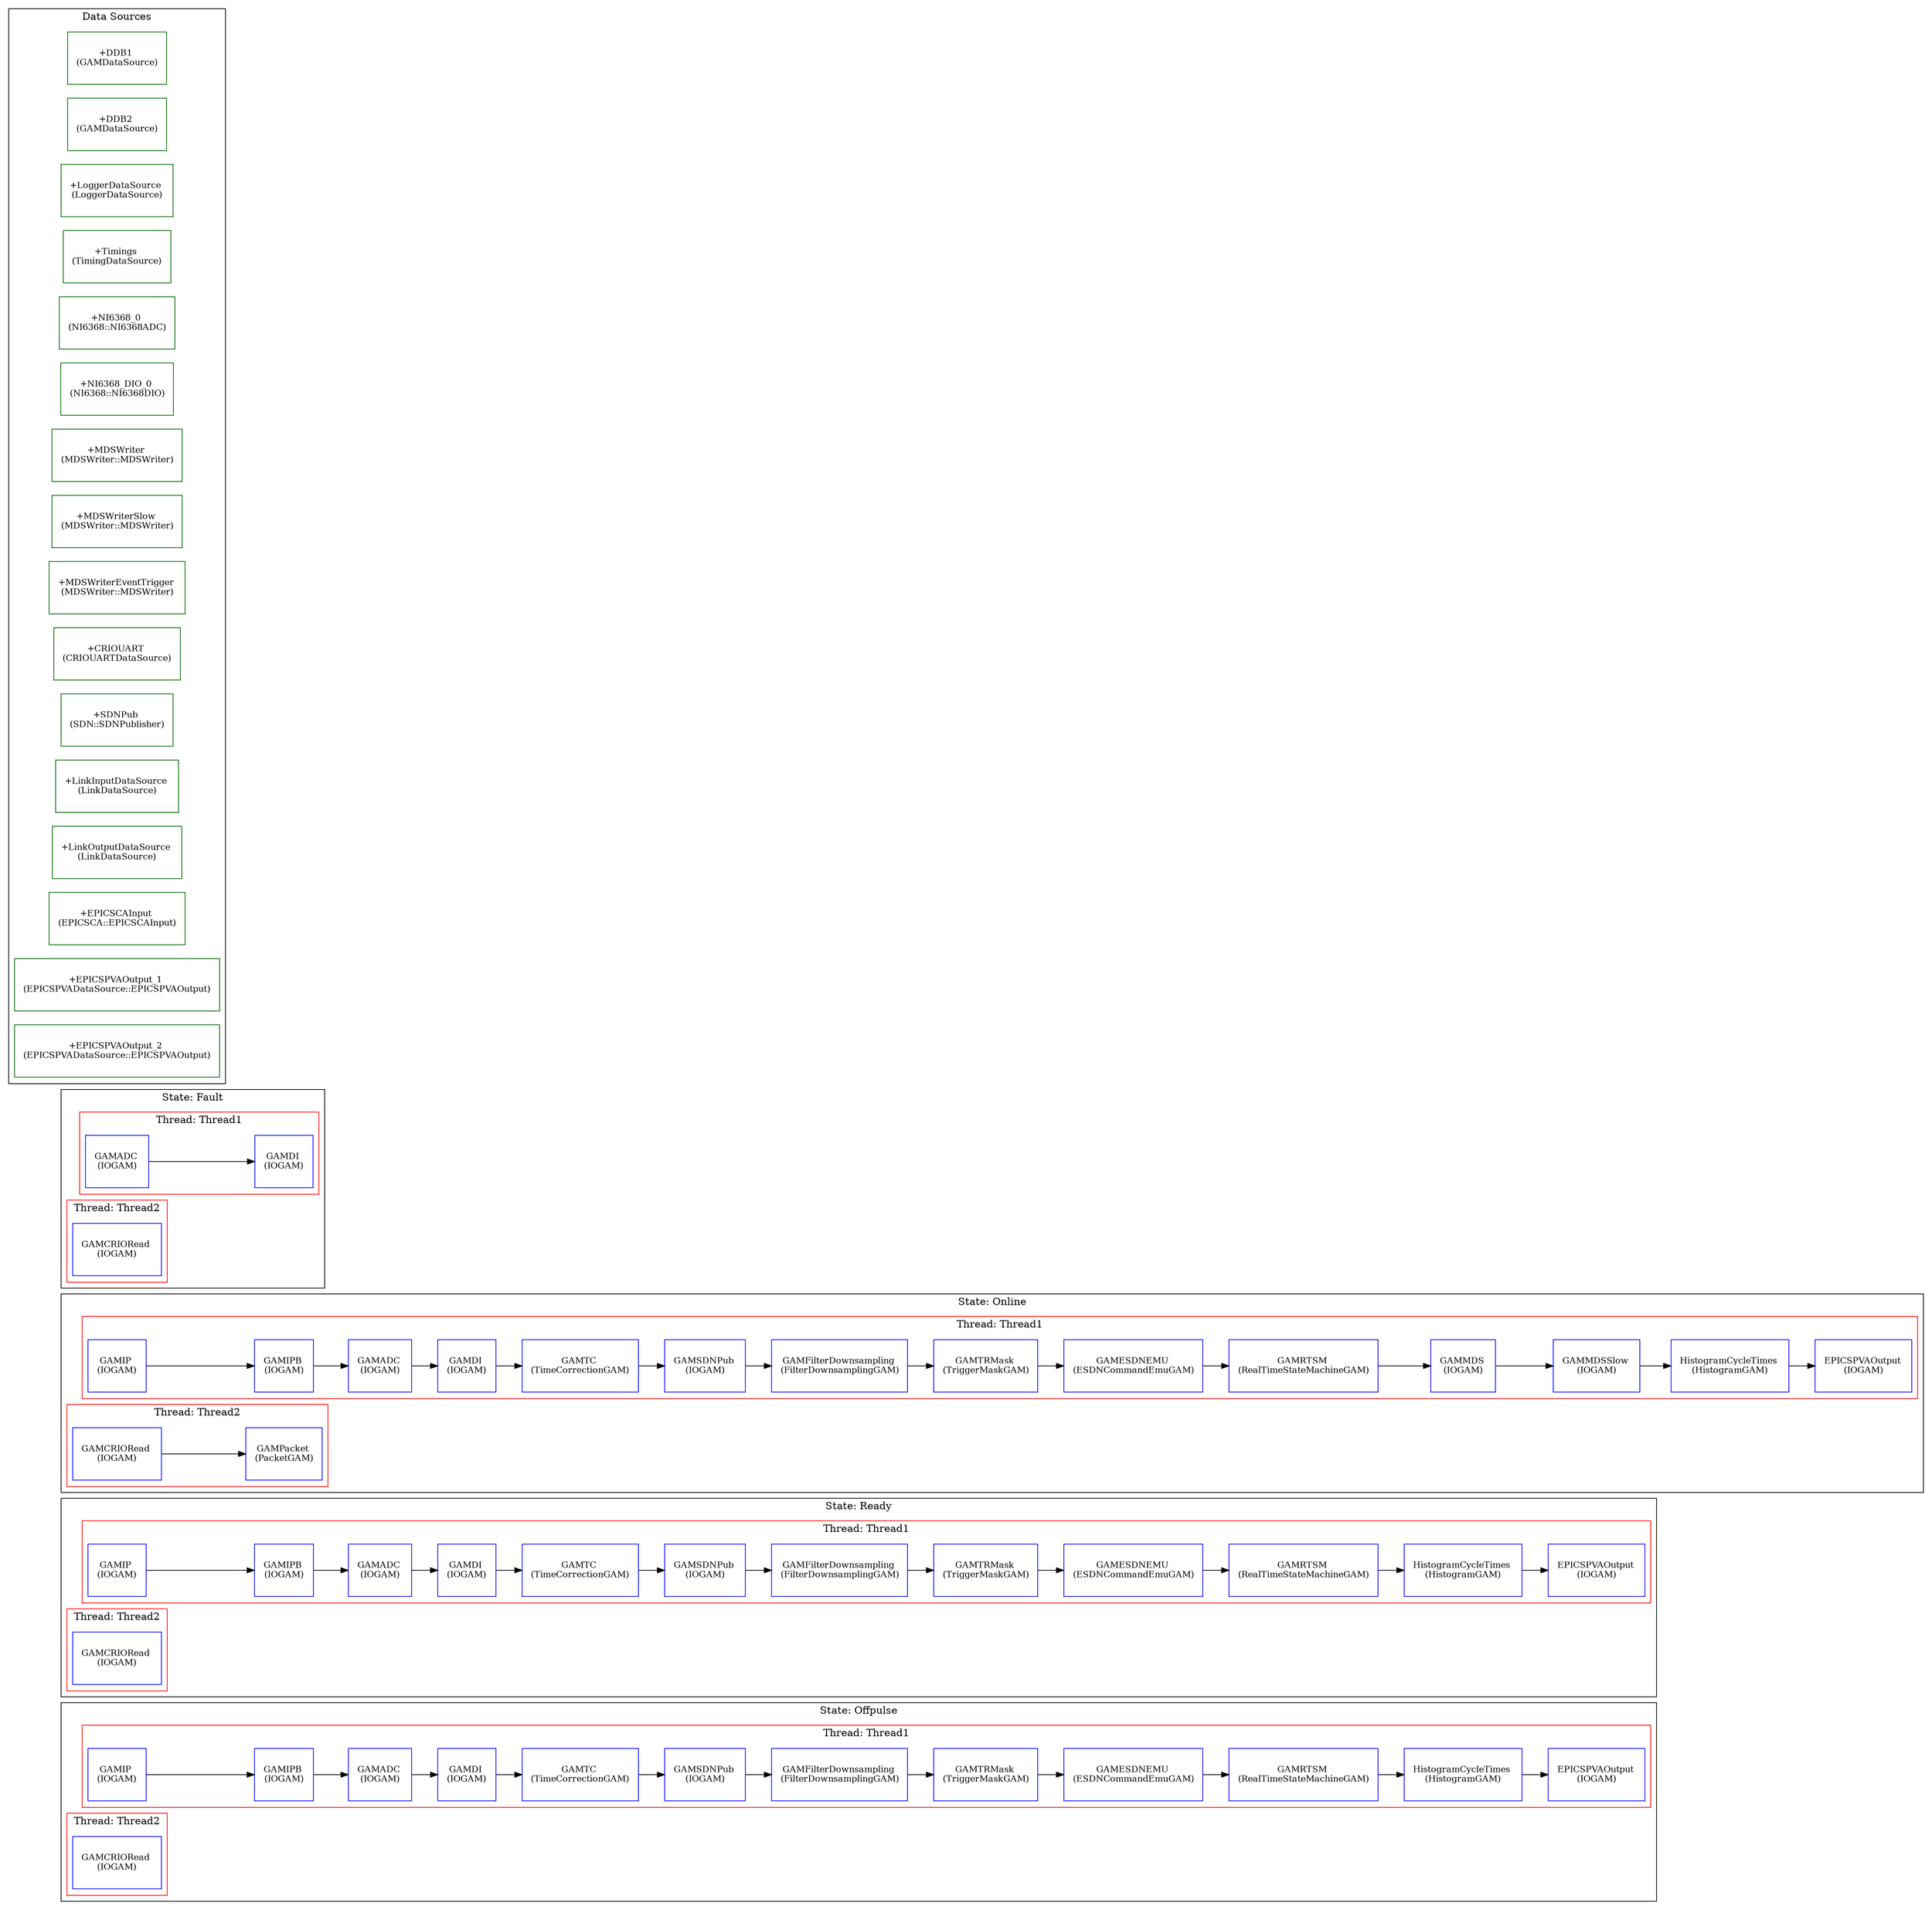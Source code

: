 digraph G {
rankdir=LR
concentrate=true
"Offpulse.Thread1.GAMIP" [shape=record, style=filled, fillcolor=white, color=blue,label=<<TABLE border="0" cellborder="0"><TR><TD width="60" height="60"><font point-size="12">GAMIP <BR/>(IOGAM)</font></TD></TR></TABLE>>]
"Offpulse.Thread1.GAMIPB" [shape=record, style=filled, fillcolor=white, color=blue,label=<<TABLE border="0" cellborder="0"><TR><TD width="60" height="60"><font point-size="12">GAMIPB <BR/>(IOGAM)</font></TD></TR></TABLE>>]
"Offpulse.Thread1.GAMADC" [shape=record, style=filled, fillcolor=white, color=blue,label=<<TABLE border="0" cellborder="0"><TR><TD width="60" height="60"><font point-size="12">GAMADC <BR/>(IOGAM)</font></TD></TR></TABLE>>]
"Offpulse.Thread1.GAMDI" [shape=record, style=filled, fillcolor=white, color=blue,label=<<TABLE border="0" cellborder="0"><TR><TD width="60" height="60"><font point-size="12">GAMDI <BR/>(IOGAM)</font></TD></TR></TABLE>>]
"Offpulse.Thread1.GAMTC" [shape=record, style=filled, fillcolor=white, color=blue,label=<<TABLE border="0" cellborder="0"><TR><TD width="60" height="60"><font point-size="12">GAMTC <BR/>(TimeCorrectionGAM)</font></TD></TR></TABLE>>]
"Offpulse.Thread1.GAMSDNPub" [shape=record, style=filled, fillcolor=white, color=blue,label=<<TABLE border="0" cellborder="0"><TR><TD width="60" height="60"><font point-size="12">GAMSDNPub <BR/>(IOGAM)</font></TD></TR></TABLE>>]
"Offpulse.Thread1.GAMFilterDownsampling" [shape=record, style=filled, fillcolor=white, color=blue,label=<<TABLE border="0" cellborder="0"><TR><TD width="60" height="60"><font point-size="12">GAMFilterDownsampling <BR/>(FilterDownsamplingGAM)</font></TD></TR></TABLE>>]
"Offpulse.Thread1.GAMTRMask" [shape=record, style=filled, fillcolor=white, color=blue,label=<<TABLE border="0" cellborder="0"><TR><TD width="60" height="60"><font point-size="12">GAMTRMask <BR/>(TriggerMaskGAM)</font></TD></TR></TABLE>>]
"Offpulse.Thread1.GAMESDNEMU" [shape=record, style=filled, fillcolor=white, color=blue,label=<<TABLE border="0" cellborder="0"><TR><TD width="60" height="60"><font point-size="12">GAMESDNEMU <BR/>(ESDNCommandEmuGAM)</font></TD></TR></TABLE>>]
"Offpulse.Thread1.GAMRTSM" [shape=record, style=filled, fillcolor=white, color=blue,label=<<TABLE border="0" cellborder="0"><TR><TD width="60" height="60"><font point-size="12">GAMRTSM <BR/>(RealTimeStateMachineGAM)</font></TD></TR></TABLE>>]
"Offpulse.Thread1.HistogramCycleTimes" [shape=record, style=filled, fillcolor=white, color=blue,label=<<TABLE border="0" cellborder="0"><TR><TD width="60" height="60"><font point-size="12">HistogramCycleTimes <BR/>(HistogramGAM)</font></TD></TR></TABLE>>]
"Offpulse.Thread1.EPICSPVAOutput" [shape=record, style=filled, fillcolor=white, color=blue,label=<<TABLE border="0" cellborder="0"><TR><TD width="60" height="60"><font point-size="12">EPICSPVAOutput <BR/>(IOGAM)</font></TD></TR></TABLE>>]
"Offpulse.Thread2.GAMCRIORead" [shape=record, style=filled, fillcolor=white, color=blue,label=<<TABLE border="0" cellborder="0"><TR><TD width="60" height="60"><font point-size="12">GAMCRIORead <BR/>(IOGAM)</font></TD></TR></TABLE>>]
"Ready.Thread1.GAMIP" [shape=record, style=filled, fillcolor=white, color=blue,label=<<TABLE border="0" cellborder="0"><TR><TD width="60" height="60"><font point-size="12">GAMIP <BR/>(IOGAM)</font></TD></TR></TABLE>>]
"Ready.Thread1.GAMIPB" [shape=record, style=filled, fillcolor=white, color=blue,label=<<TABLE border="0" cellborder="0"><TR><TD width="60" height="60"><font point-size="12">GAMIPB <BR/>(IOGAM)</font></TD></TR></TABLE>>]
"Ready.Thread1.GAMADC" [shape=record, style=filled, fillcolor=white, color=blue,label=<<TABLE border="0" cellborder="0"><TR><TD width="60" height="60"><font point-size="12">GAMADC <BR/>(IOGAM)</font></TD></TR></TABLE>>]
"Ready.Thread1.GAMDI" [shape=record, style=filled, fillcolor=white, color=blue,label=<<TABLE border="0" cellborder="0"><TR><TD width="60" height="60"><font point-size="12">GAMDI <BR/>(IOGAM)</font></TD></TR></TABLE>>]
"Ready.Thread1.GAMTC" [shape=record, style=filled, fillcolor=white, color=blue,label=<<TABLE border="0" cellborder="0"><TR><TD width="60" height="60"><font point-size="12">GAMTC <BR/>(TimeCorrectionGAM)</font></TD></TR></TABLE>>]
"Ready.Thread1.GAMSDNPub" [shape=record, style=filled, fillcolor=white, color=blue,label=<<TABLE border="0" cellborder="0"><TR><TD width="60" height="60"><font point-size="12">GAMSDNPub <BR/>(IOGAM)</font></TD></TR></TABLE>>]
"Ready.Thread1.GAMFilterDownsampling" [shape=record, style=filled, fillcolor=white, color=blue,label=<<TABLE border="0" cellborder="0"><TR><TD width="60" height="60"><font point-size="12">GAMFilterDownsampling <BR/>(FilterDownsamplingGAM)</font></TD></TR></TABLE>>]
"Ready.Thread1.GAMTRMask" [shape=record, style=filled, fillcolor=white, color=blue,label=<<TABLE border="0" cellborder="0"><TR><TD width="60" height="60"><font point-size="12">GAMTRMask <BR/>(TriggerMaskGAM)</font></TD></TR></TABLE>>]
"Ready.Thread1.GAMESDNEMU" [shape=record, style=filled, fillcolor=white, color=blue,label=<<TABLE border="0" cellborder="0"><TR><TD width="60" height="60"><font point-size="12">GAMESDNEMU <BR/>(ESDNCommandEmuGAM)</font></TD></TR></TABLE>>]
"Ready.Thread1.GAMRTSM" [shape=record, style=filled, fillcolor=white, color=blue,label=<<TABLE border="0" cellborder="0"><TR><TD width="60" height="60"><font point-size="12">GAMRTSM <BR/>(RealTimeStateMachineGAM)</font></TD></TR></TABLE>>]
"Ready.Thread1.HistogramCycleTimes" [shape=record, style=filled, fillcolor=white, color=blue,label=<<TABLE border="0" cellborder="0"><TR><TD width="60" height="60"><font point-size="12">HistogramCycleTimes <BR/>(HistogramGAM)</font></TD></TR></TABLE>>]
"Ready.Thread1.EPICSPVAOutput" [shape=record, style=filled, fillcolor=white, color=blue,label=<<TABLE border="0" cellborder="0"><TR><TD width="60" height="60"><font point-size="12">EPICSPVAOutput <BR/>(IOGAM)</font></TD></TR></TABLE>>]
"Ready.Thread2.GAMCRIORead" [shape=record, style=filled, fillcolor=white, color=blue,label=<<TABLE border="0" cellborder="0"><TR><TD width="60" height="60"><font point-size="12">GAMCRIORead <BR/>(IOGAM)</font></TD></TR></TABLE>>]
"Online.Thread1.GAMIP" [shape=record, style=filled, fillcolor=white, color=blue,label=<<TABLE border="0" cellborder="0"><TR><TD width="60" height="60"><font point-size="12">GAMIP <BR/>(IOGAM)</font></TD></TR></TABLE>>]
"Online.Thread1.GAMIPB" [shape=record, style=filled, fillcolor=white, color=blue,label=<<TABLE border="0" cellborder="0"><TR><TD width="60" height="60"><font point-size="12">GAMIPB <BR/>(IOGAM)</font></TD></TR></TABLE>>]
"Online.Thread1.GAMADC" [shape=record, style=filled, fillcolor=white, color=blue,label=<<TABLE border="0" cellborder="0"><TR><TD width="60" height="60"><font point-size="12">GAMADC <BR/>(IOGAM)</font></TD></TR></TABLE>>]
"Online.Thread1.GAMDI" [shape=record, style=filled, fillcolor=white, color=blue,label=<<TABLE border="0" cellborder="0"><TR><TD width="60" height="60"><font point-size="12">GAMDI <BR/>(IOGAM)</font></TD></TR></TABLE>>]
"Online.Thread1.GAMTC" [shape=record, style=filled, fillcolor=white, color=blue,label=<<TABLE border="0" cellborder="0"><TR><TD width="60" height="60"><font point-size="12">GAMTC <BR/>(TimeCorrectionGAM)</font></TD></TR></TABLE>>]
"Online.Thread1.GAMSDNPub" [shape=record, style=filled, fillcolor=white, color=blue,label=<<TABLE border="0" cellborder="0"><TR><TD width="60" height="60"><font point-size="12">GAMSDNPub <BR/>(IOGAM)</font></TD></TR></TABLE>>]
"Online.Thread1.GAMFilterDownsampling" [shape=record, style=filled, fillcolor=white, color=blue,label=<<TABLE border="0" cellborder="0"><TR><TD width="60" height="60"><font point-size="12">GAMFilterDownsampling <BR/>(FilterDownsamplingGAM)</font></TD></TR></TABLE>>]
"Online.Thread1.GAMTRMask" [shape=record, style=filled, fillcolor=white, color=blue,label=<<TABLE border="0" cellborder="0"><TR><TD width="60" height="60"><font point-size="12">GAMTRMask <BR/>(TriggerMaskGAM)</font></TD></TR></TABLE>>]
"Online.Thread1.GAMESDNEMU" [shape=record, style=filled, fillcolor=white, color=blue,label=<<TABLE border="0" cellborder="0"><TR><TD width="60" height="60"><font point-size="12">GAMESDNEMU <BR/>(ESDNCommandEmuGAM)</font></TD></TR></TABLE>>]
"Online.Thread1.GAMRTSM" [shape=record, style=filled, fillcolor=white, color=blue,label=<<TABLE border="0" cellborder="0"><TR><TD width="60" height="60"><font point-size="12">GAMRTSM <BR/>(RealTimeStateMachineGAM)</font></TD></TR></TABLE>>]
"Online.Thread1.GAMMDS" [shape=record, style=filled, fillcolor=white, color=blue,label=<<TABLE border="0" cellborder="0"><TR><TD width="60" height="60"><font point-size="12">GAMMDS <BR/>(IOGAM)</font></TD></TR></TABLE>>]
"Online.Thread1.GAMMDSSlow" [shape=record, style=filled, fillcolor=white, color=blue,label=<<TABLE border="0" cellborder="0"><TR><TD width="60" height="60"><font point-size="12">GAMMDSSlow <BR/>(IOGAM)</font></TD></TR></TABLE>>]
"Online.Thread1.HistogramCycleTimes" [shape=record, style=filled, fillcolor=white, color=blue,label=<<TABLE border="0" cellborder="0"><TR><TD width="60" height="60"><font point-size="12">HistogramCycleTimes <BR/>(HistogramGAM)</font></TD></TR></TABLE>>]
"Online.Thread1.EPICSPVAOutput" [shape=record, style=filled, fillcolor=white, color=blue,label=<<TABLE border="0" cellborder="0"><TR><TD width="60" height="60"><font point-size="12">EPICSPVAOutput <BR/>(IOGAM)</font></TD></TR></TABLE>>]
"Online.Thread2.GAMCRIORead" [shape=record, style=filled, fillcolor=white, color=blue,label=<<TABLE border="0" cellborder="0"><TR><TD width="60" height="60"><font point-size="12">GAMCRIORead <BR/>(IOGAM)</font></TD></TR></TABLE>>]
"Online.Thread2.GAMPacket" [shape=record, style=filled, fillcolor=white, color=blue,label=<<TABLE border="0" cellborder="0"><TR><TD width="60" height="60"><font point-size="12">GAMPacket <BR/>(PacketGAM)</font></TD></TR></TABLE>>]
"Fault.Thread1.GAMADC" [shape=record, style=filled, fillcolor=white, color=blue,label=<<TABLE border="0" cellborder="0"><TR><TD width="60" height="60"><font point-size="12">GAMADC <BR/>(IOGAM)</font></TD></TR></TABLE>>]
"Fault.Thread1.GAMDI" [shape=record, style=filled, fillcolor=white, color=blue,label=<<TABLE border="0" cellborder="0"><TR><TD width="60" height="60"><font point-size="12">GAMDI <BR/>(IOGAM)</font></TD></TR></TABLE>>]
"Fault.Thread2.GAMCRIORead" [shape=record, style=filled, fillcolor=white, color=blue,label=<<TABLE border="0" cellborder="0"><TR><TD width="60" height="60"><font point-size="12">GAMCRIORead <BR/>(IOGAM)</font></TD></TR></TABLE>>]
subgraph cluster_Offpulse {
label = "State: Offpulse"
subgraph cluster_Offpulse_Thread1 {
label = "Thread: Thread1"
color= "red"
"Offpulse.Thread1.GAMIP"->"Offpulse.Thread1.GAMIPB"->"Offpulse.Thread1.GAMADC"->"Offpulse.Thread1.GAMDI"->"Offpulse.Thread1.GAMTC"->"Offpulse.Thread1.GAMSDNPub"->"Offpulse.Thread1.GAMFilterDownsampling"->"Offpulse.Thread1.GAMTRMask"->"Offpulse.Thread1.GAMESDNEMU"->"Offpulse.Thread1.GAMRTSM"->"Offpulse.Thread1.HistogramCycleTimes"->"Offpulse.Thread1.EPICSPVAOutput"
}
subgraph cluster_Offpulse_Thread2 {
label = "Thread: Thread2"
color= "red"
"Offpulse.Thread2.GAMCRIORead"
}
}
subgraph cluster_Ready {
label = "State: Ready"
subgraph cluster_Ready_Thread1 {
label = "Thread: Thread1"
color= "red"
"Ready.Thread1.GAMIP"->"Ready.Thread1.GAMIPB"->"Ready.Thread1.GAMADC"->"Ready.Thread1.GAMDI"->"Ready.Thread1.GAMTC"->"Ready.Thread1.GAMSDNPub"->"Ready.Thread1.GAMFilterDownsampling"->"Ready.Thread1.GAMTRMask"->"Ready.Thread1.GAMESDNEMU"->"Ready.Thread1.GAMRTSM"->"Ready.Thread1.HistogramCycleTimes"->"Ready.Thread1.EPICSPVAOutput"
}
subgraph cluster_Ready_Thread2 {
label = "Thread: Thread2"
color= "red"
"Ready.Thread2.GAMCRIORead"
}
}
subgraph cluster_Online {
label = "State: Online"
subgraph cluster_Online_Thread1 {
label = "Thread: Thread1"
color= "red"
"Online.Thread1.GAMIP"->"Online.Thread1.GAMIPB"->"Online.Thread1.GAMADC"->"Online.Thread1.GAMDI"->"Online.Thread1.GAMTC"->"Online.Thread1.GAMSDNPub"->"Online.Thread1.GAMFilterDownsampling"->"Online.Thread1.GAMTRMask"->"Online.Thread1.GAMESDNEMU"->"Online.Thread1.GAMRTSM"->"Online.Thread1.GAMMDS"->"Online.Thread1.GAMMDSSlow"->"Online.Thread1.HistogramCycleTimes"->"Online.Thread1.EPICSPVAOutput"
}
subgraph cluster_Online_Thread2 {
label = "Thread: Thread2"
color= "red"
"Online.Thread2.GAMCRIORead"->"Online.Thread2.GAMPacket"
}
}
subgraph cluster_Fault {
label = "State: Fault"
subgraph cluster_Fault_Thread1 {
label = "Thread: Thread1"
color= "red"
"Fault.Thread1.GAMADC"->"Fault.Thread1.GAMDI"
}
subgraph cluster_Fault_Thread2 {
label = "Thread: Thread2"
color= "red"
"Fault.Thread2.GAMCRIORead"
}
}
subgraph cluster_DataSources {
label = "Data Sources"
"+DDB1" [shape=record, style=filled, fillcolor=white, color=darkgreen,label=<<TABLE border="0" cellborder="0"><TR><TD width="60" height="60"><font point-size="12">+DDB1 <BR/>(GAMDataSource)</font></TD></TR></TABLE>>]
"+DDB2" [shape=record, style=filled, fillcolor=white, color=darkgreen,label=<<TABLE border="0" cellborder="0"><TR><TD width="60" height="60"><font point-size="12">+DDB2 <BR/>(GAMDataSource)</font></TD></TR></TABLE>>]
"+LoggerDataSource" [shape=record, style=filled, fillcolor=white, color=darkgreen,label=<<TABLE border="0" cellborder="0"><TR><TD width="60" height="60"><font point-size="12">+LoggerDataSource <BR/>(LoggerDataSource)</font></TD></TR></TABLE>>]
"+Timings" [shape=record, style=filled, fillcolor=white, color=darkgreen,label=<<TABLE border="0" cellborder="0"><TR><TD width="60" height="60"><font point-size="12">+Timings <BR/>(TimingDataSource)</font></TD></TR></TABLE>>]
"+NI6368_0" [shape=record, style=filled, fillcolor=white, color=darkgreen,label=<<TABLE border="0" cellborder="0"><TR><TD width="60" height="60"><font point-size="12">+NI6368_0 <BR/>(NI6368::NI6368ADC)</font></TD></TR></TABLE>>]
"+NI6368_DIO_0" [shape=record, style=filled, fillcolor=white, color=darkgreen,label=<<TABLE border="0" cellborder="0"><TR><TD width="60" height="60"><font point-size="12">+NI6368_DIO_0 <BR/>(NI6368::NI6368DIO)</font></TD></TR></TABLE>>]
"+MDSWriter" [shape=record, style=filled, fillcolor=white, color=darkgreen,label=<<TABLE border="0" cellborder="0"><TR><TD width="60" height="60"><font point-size="12">+MDSWriter <BR/>(MDSWriter::MDSWriter)</font></TD></TR></TABLE>>]
"+MDSWriterSlow" [shape=record, style=filled, fillcolor=white, color=darkgreen,label=<<TABLE border="0" cellborder="0"><TR><TD width="60" height="60"><font point-size="12">+MDSWriterSlow <BR/>(MDSWriter::MDSWriter)</font></TD></TR></TABLE>>]
"+MDSWriterEventTrigger" [shape=record, style=filled, fillcolor=white, color=darkgreen,label=<<TABLE border="0" cellborder="0"><TR><TD width="60" height="60"><font point-size="12">+MDSWriterEventTrigger <BR/>(MDSWriter::MDSWriter)</font></TD></TR></TABLE>>]
"+CRIOUART" [shape=record, style=filled, fillcolor=white, color=darkgreen,label=<<TABLE border="0" cellborder="0"><TR><TD width="60" height="60"><font point-size="12">+CRIOUART <BR/>(CRIOUARTDataSource)</font></TD></TR></TABLE>>]
"+SDNPub" [shape=record, style=filled, fillcolor=white, color=darkgreen,label=<<TABLE border="0" cellborder="0"><TR><TD width="60" height="60"><font point-size="12">+SDNPub <BR/>(SDN::SDNPublisher)</font></TD></TR></TABLE>>]
"+LinkInputDataSource" [shape=record, style=filled, fillcolor=white, color=darkgreen,label=<<TABLE border="0" cellborder="0"><TR><TD width="60" height="60"><font point-size="12">+LinkInputDataSource <BR/>(LinkDataSource)</font></TD></TR></TABLE>>]
"+LinkOutputDataSource" [shape=record, style=filled, fillcolor=white, color=darkgreen,label=<<TABLE border="0" cellborder="0"><TR><TD width="60" height="60"><font point-size="12">+LinkOutputDataSource <BR/>(LinkDataSource)</font></TD></TR></TABLE>>]
"+EPICSCAInput" [shape=record, style=filled, fillcolor=white, color=darkgreen,label=<<TABLE border="0" cellborder="0"><TR><TD width="60" height="60"><font point-size="12">+EPICSCAInput <BR/>(EPICSCA::EPICSCAInput)</font></TD></TR></TABLE>>]
"+EPICSPVAOutput_1" [shape=record, style=filled, fillcolor=white, color=darkgreen,label=<<TABLE border="0" cellborder="0"><TR><TD width="60" height="60"><font point-size="12">+EPICSPVAOutput_1 <BR/>(EPICSPVADataSource::EPICSPVAOutput)</font></TD></TR></TABLE>>]
"+EPICSPVAOutput_2" [shape=record, style=filled, fillcolor=white, color=darkgreen,label=<<TABLE border="0" cellborder="0"><TR><TD width="60" height="60"><font point-size="12">+EPICSPVAOutput_2 <BR/>(EPICSPVADataSource::EPICSPVAOutput)</font></TD></TR></TABLE>>]
}
}
